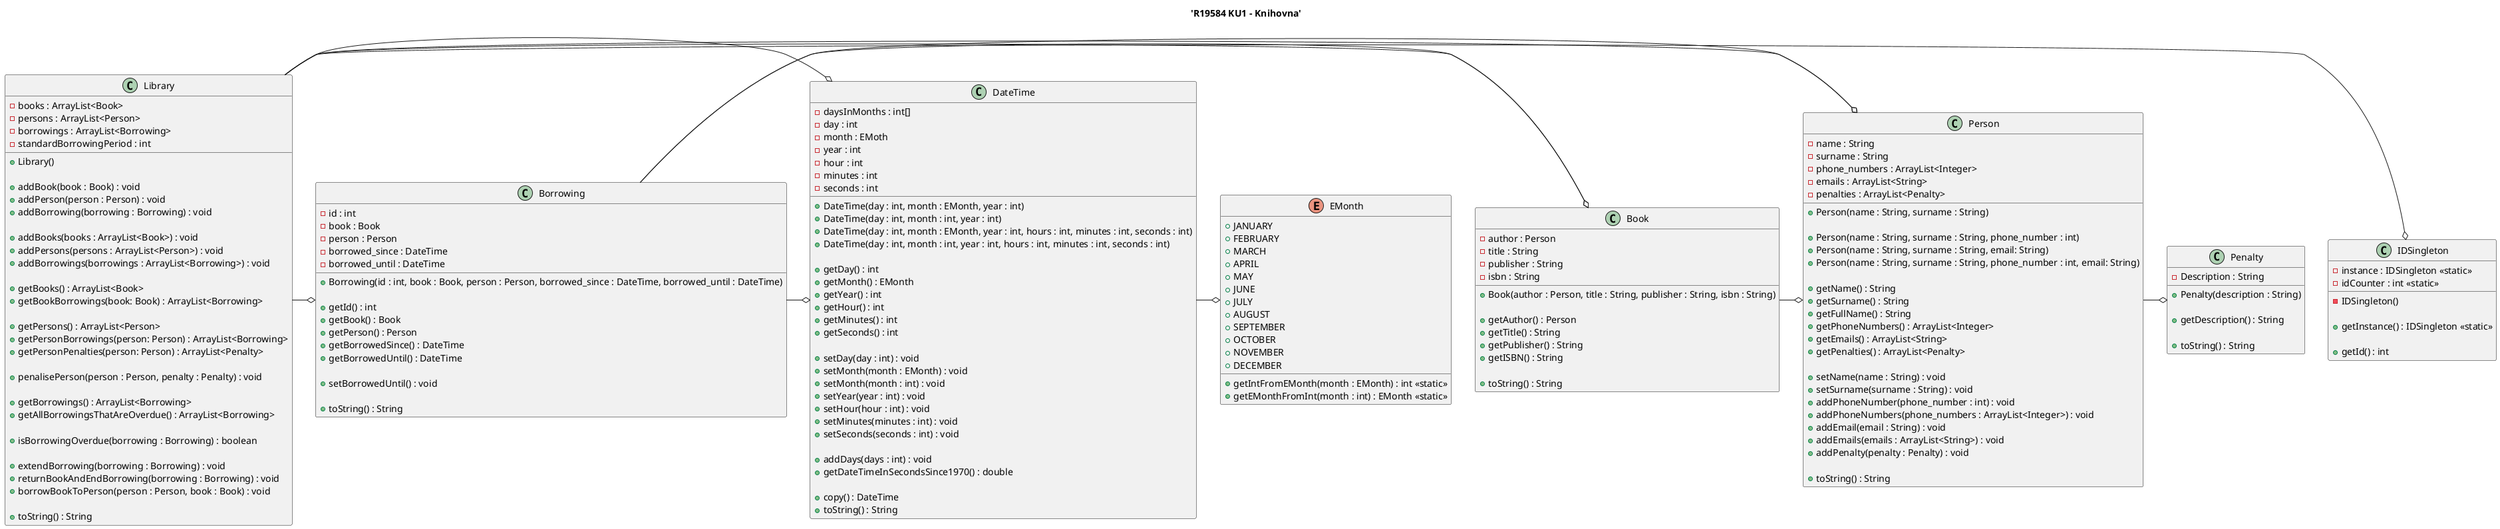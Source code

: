 @startuml

title 'R19584 KU1 - Knihovna'

class Library {
    - books : ArrayList<Book>
    - persons : ArrayList<Person>
    - borrowings : ArrayList<Borrowing>
    - standardBorrowingPeriod : int

    + Library()

    + addBook(book : Book) : void
    + addPerson(person : Person) : void
    + addBorrowing(borrowing : Borrowing) : void

    + addBooks(books : ArrayList<Book>) : void
    + addPersons(persons : ArrayList<Person>) : void
    + addBorrowings(borrowings : ArrayList<Borrowing>) : void

    + getBooks() : ArrayList<Book>
    + getBookBorrowings(book: Book) : ArrayList<Borrowing>

    + getPersons() : ArrayList<Person>
    + getPersonBorrowings(person: Person) : ArrayList<Borrowing>
    + getPersonPenalties(person: Person) : ArrayList<Penalty>

    + penalisePerson(person : Person, penalty : Penalty) : void

    + getBorrowings() : ArrayList<Borrowing>
    + getAllBorrowingsThatAreOverdue() : ArrayList<Borrowing>

    + isBorrowingOverdue(borrowing : Borrowing) : boolean

    + extendBorrowing(borrowing : Borrowing) : void
    + returnBookAndEndBorrowing(borrowing : Borrowing) : void
    + borrowBookToPerson(person : Person, book : Book) : void

    + toString() : String
}

Library -o IDSingleton
Library -o Book
Library -o Borrowing
Library -o Person
Library -o DateTime

class IDSingleton {
    - instance : IDSingleton <<static>>
    - idCounter : int <<static>>

    - IDSingleton()

    + getInstance() : IDSingleton <<static>>

    + getId() : int
}

class Book {
    - author : Person
    - title : String
    - publisher : String
    - isbn : String

    + Book(author : Person, title : String, publisher : String, isbn : String)

    + getAuthor() : Person
    + getTitle() : String
    + getPublisher() : String
    + getISBN() : String

    + toString() : String
}

Book -o Person

class Borrowing {
    - id : int
    - book : Book
    - person : Person
    - borrowed_since : DateTime
    - borrowed_until : DateTime

    + Borrowing(id : int, book : Book, person : Person, borrowed_since : DateTime, borrowed_until : DateTime)

    + getId() : int
    + getBook() : Book
    + getPerson() : Person
    + getBorrowedSince() : DateTime
    + getBorrowedUntil() : DateTime

    + setBorrowedUntil() : void

    + toString() : String
}

Borrowing -o Person
Borrowing -o Book
Borrowing -o DateTime

class Person {
    - name : String
    - surname : String
    - phone_numbers : ArrayList<Integer>
    - emails : ArrayList<String>
    - penalties : ArrayList<Penalty>

    + Person(name : String, surname : String)

    + Person(name : String, surname : String, phone_number : int)
    + Person(name : String, surname : String, email: String)
    + Person(name : String, surname : String, phone_number : int, email: String)

    + getName() : String
    + getSurname() : String
    + getFullName() : String
    + getPhoneNumbers() : ArrayList<Integer>
    + getEmails() : ArrayList<String>
    + getPenalties() : ArrayList<Penalty>

    + setName(name : String) : void
    + setSurname(surname : String) : void
    + addPhoneNumber(phone_number : int) : void
    + addPhoneNumbers(phone_numbers : ArrayList<Integer>) : void
    + addEmail(email : String) : void
    + addEmails(emails : ArrayList<String>) : void
    + addPenalty(penalty : Penalty) : void

    + toString() : String
}

Person -o Penalty

class Penalty {
    - Description : String

    + Penalty(description : String)

    + getDescription() : String

    + toString() : String
}

class DateTime {
    - daysInMonths : int[]
    - day : int
    - month : EMoth
    - year : int
    - hour : int
    - minutes : int
    - seconds : int

    + DateTime(day : int, month : EMonth, year : int)
    + DateTime(day : int, month : int, year : int)
    + DateTime(day : int, month : EMonth, year : int, hours : int, minutes : int, seconds : int)
    + DateTime(day : int, month : int, year : int, hours : int, minutes : int, seconds : int)

    + getDay() : int
    + getMonth() : EMonth
    + getYear() : int
    + getHour() : int
    + getMinutes() : int
    + getSeconds() : int

    + setDay(day : int) : void
    + setMonth(month : EMonth) : void
    + setMonth(month : int) : void
    + setYear(year : int) : void
    + setHour(hour : int) : void
    + setMinutes(minutes : int) : void
    + setSeconds(seconds : int) : void

    + addDays(days : int) : void
    + getDateTimeInSecondsSince1970() : double

    + copy() : DateTime
    + toString() : String
}

DateTime -o EMonth

enum EMonth {
    + JANUARY
    + FEBRUARY
    + MARCH
    + APRIL
    + MAY
    + JUNE
    + JULY
    + AUGUST
    + SEPTEMBER
    + OCTOBER
    + NOVEMBER
    + DECEMBER

    + getIntFromEMonth(month : EMonth) : int <<static>>
    + getEMonthFromInt(month : int) : EMonth <<static>>
}

@enduml